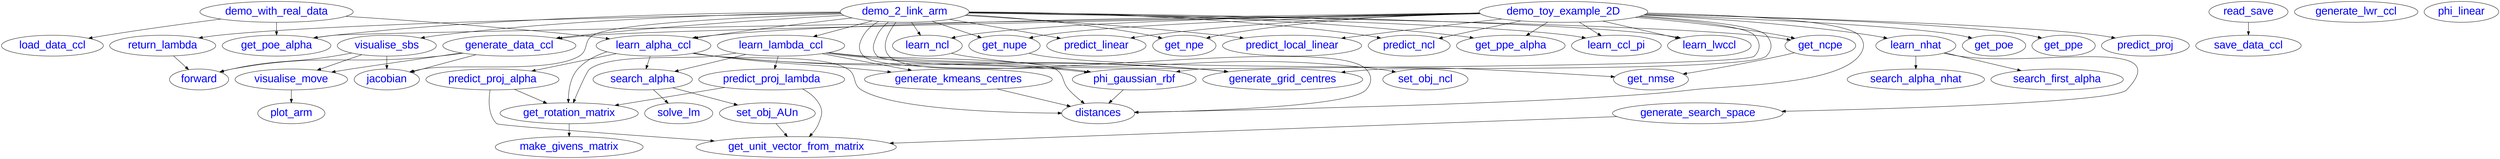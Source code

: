 /* Created by mdot for Matlab */
digraph m2html {
  graph [ bgcolor=white, resolution=128, fontname=Arial, fontcolor=blue, 
                         fontsize=30 ];
  node [ fontname=Arial, fontcolor=blue, fontsize=30];
  edge [ fontname=Helvetica, fontcolor=red, fontsize=10 ];

  generate_data_ccl -> forward;
  generate_data_ccl -> jacobian;
  generate_data_ccl -> visualise_move;
  demo_2_link_arm -> generate_data_ccl;
  demo_2_link_arm -> get_ncpe;
  demo_2_link_arm -> get_npe;
  demo_2_link_arm -> get_nupe;
  demo_2_link_arm -> get_poe_alpha;
  demo_2_link_arm -> get_ppe_alpha;
  demo_2_link_arm -> learn_alpha_ccl;
  demo_2_link_arm -> learn_lambda_ccl;
  demo_2_link_arm -> learn_ncl;
  demo_2_link_arm -> learn_ccl_pi;
  demo_2_link_arm -> learn_lwccl;
  demo_2_link_arm -> predict_linear;
  demo_2_link_arm -> predict_local_linear;
  demo_2_link_arm -> predict_ncl;
  demo_2_link_arm -> distances;
  demo_2_link_arm -> generate_grid_centres;
  demo_2_link_arm -> jacobian;
  demo_2_link_arm -> phi_gaussian_rbf;
  demo_2_link_arm -> return_lambda;
  demo_2_link_arm -> visualise_sbs;
  demo_toy_example_2D -> generate_data_ccl;
  demo_toy_example_2D -> get_ncpe;
  demo_toy_example_2D -> get_npe;
  demo_toy_example_2D -> get_nupe;
  demo_toy_example_2D -> get_poe;
  demo_toy_example_2D -> get_poe_alpha;
  demo_toy_example_2D -> get_ppe;
  demo_toy_example_2D -> get_ppe_alpha;
  demo_toy_example_2D -> learn_alpha_ccl;
  demo_toy_example_2D -> learn_nhat;
  demo_toy_example_2D -> learn_ncl;
  demo_toy_example_2D -> learn_ccl_pi;
  demo_toy_example_2D -> learn_lwccl;
  demo_toy_example_2D -> predict_linear;
  demo_toy_example_2D -> predict_local_linear;
  demo_toy_example_2D -> predict_ncl;
  demo_toy_example_2D -> predict_proj;
  demo_toy_example_2D -> distances;
  demo_toy_example_2D -> generate_grid_centres;
  demo_toy_example_2D -> phi_gaussian_rbf;
  demo_with_real_data -> get_poe_alpha;
  demo_with_real_data -> learn_alpha_ccl;
  demo_with_real_data -> load_data_ccl;
  get_ncpe -> get_nmse;
  get_nupe -> get_nmse;
  learn_alpha_ccl -> distances;
  learn_alpha_ccl -> generate_grid_centres;
  learn_alpha_ccl -> generate_kmeans_centres;
  learn_alpha_ccl -> get_rotation_matrix;
  learn_alpha_ccl -> phi_gaussian_rbf;
  learn_alpha_ccl -> predict_proj_alpha;
  learn_alpha_ccl -> search_alpha;
  learn_lambda_ccl -> distances;
  learn_lambda_ccl -> generate_grid_centres;
  learn_lambda_ccl -> generate_kmeans_centres;
  learn_lambda_ccl -> get_rotation_matrix;
  learn_lambda_ccl -> phi_gaussian_rbf;
  learn_lambda_ccl -> predict_proj_lambda;
  learn_lambda_ccl -> search_alpha;
  learn_nhat -> generate_search_space;
  learn_nhat -> search_alpha_nhat;
  learn_nhat -> search_first_alpha;
  learn_ncl -> set_obj_ncl;
  generate_kmeans_centres -> distances;
  generate_search_space -> get_unit_vector_from_matrix;
  get_rotation_matrix -> make_givens_matrix;
  phi_gaussian_rbf -> distances;
  predict_proj_alpha -> get_rotation_matrix;
  predict_proj_alpha -> get_unit_vector_from_matrix;
  predict_proj_lambda -> get_rotation_matrix;
  predict_proj_lambda -> get_unit_vector_from_matrix;
  read_save -> save_data_ccl;
  return_lambda -> forward;
  search_alpha -> set_obj_AUn;
  search_alpha -> solve_lm;
  set_obj_AUn -> get_unit_vector_from_matrix;
  visualise_move -> plot_arm;
  visualise_sbs -> forward;
  visualise_sbs -> jacobian;
  visualise_sbs -> visualise_move;

  generate_data_ccl [URL="Functions/data_generation/generate_data_ccl.html"];
  generate_lwr_ccl [URL="Functions/data_generation/generate_lwr_ccl.html"];
  demo_2_link_arm [URL="Functions/demos/demo_2_link_arm.html"];
  demo_toy_example_2D [URL="Functions/demos/demo_toy_example_2D.html"];
  demo_with_real_data [URL="Functions/demos/demo_with_real_data.html"];
  get_ncpe [URL="Functions/evaluation/get_ncpe.html"];
  get_nmse [URL="Functions/evaluation/get_nmse.html"];
  get_npe [URL="Functions/evaluation/get_npe.html"];
  get_nupe [URL="Functions/evaluation/get_nupe.html"];
  get_poe [URL="Functions/evaluation/get_poe.html"];
  get_poe_alpha [URL="Functions/evaluation/get_poe_alpha.html"];
  get_ppe [URL="Functions/evaluation/get_ppe.html"];
  get_ppe_alpha [URL="Functions/evaluation/get_ppe_alpha.html"];
  learn_alpha_ccl [URL="Functions/learn_constraint/learn_alpha_ccl.html"];
  learn_lambda_ccl [URL="Functions/learn_constraint/learn_lambda_ccl.html"];
  learn_nhat [URL="Functions/learn_constraint/learn_nhat.html"];
  learn_ncl [URL="Functions/learn_nullspace_component/learn_ncl.html"];
  learn_ccl_pi [URL="Functions/learn_policy/learn_ccl_pi.html"];
  learn_lwccl [URL="Functions/learn_policy/learn_lwccl.html"];
  predict_linear [URL="Functions/prediction/predict_linear.html"];
  predict_local_linear [URL="Functions/prediction/predict_local_linear.html"];
  predict_ncl [URL="Functions/prediction/predict_ncl.html"];
  predict_proj [URL="Functions/prediction/predict_proj.html"];
  distances [URL="Functions/subfunctions/distances.html"];
  forward [URL="Functions/subfunctions/forward.html"];
  generate_grid_centres [URL="Functions/subfunctions/generate_grid_centres.html"];
  generate_kmeans_centres [URL="Functions/subfunctions/generate_kmeans_centres.html"];
  generate_search_space [URL="Functions/subfunctions/generate_search_space.html"];
  get_rotation_matrix [URL="Functions/subfunctions/get_rotation_matrix.html"];
  get_unit_vector_from_matrix [URL="Functions/subfunctions/get_unit_vector_from_matrix.html"];
  jacobian [URL="Functions/subfunctions/jacobian.html"];
  load_data_ccl [URL="Functions/subfunctions/load_data_ccl.html"];
  make_givens_matrix [URL="Functions/subfunctions/make_givens_matrix.html"];
  phi_gaussian_rbf [URL="Functions/subfunctions/phi_gaussian_rbf.html"];
  phi_linear [URL="Functions/subfunctions/phi_linear.html"];
  plot_arm [URL="Functions/subfunctions/plot_arm.html"];
  predict_proj_alpha [URL="Functions/subfunctions/predict_proj_alpha.html"];
  predict_proj_lambda [URL="Functions/subfunctions/predict_proj_lambda.html"];
  read_save [URL="Functions/subfunctions/read_save.html"];
  return_lambda [URL="Functions/subfunctions/return_lambda.html"];
  save_data_ccl [URL="Functions/subfunctions/save_data_ccl.html"];
  search_alpha [URL="Functions/subfunctions/search_alpha.html"];
  search_alpha_nhat [URL="Functions/subfunctions/search_alpha_nhat.html"];
  search_first_alpha [URL="Functions/subfunctions/search_first_alpha.html"];
  set_obj_AUn [URL="Functions/subfunctions/set_obj_AUn.html"];
  set_obj_ncl [URL="Functions/subfunctions/set_obj_ncl.html"];
  solve_lm [URL="Functions/subfunctions/solve_lm.html"];
  visualise_move [URL="Functions/subfunctions/visualise_move.html"];
  visualise_sbs [URL="Functions/subfunctions/visualise_sbs.html"];
}